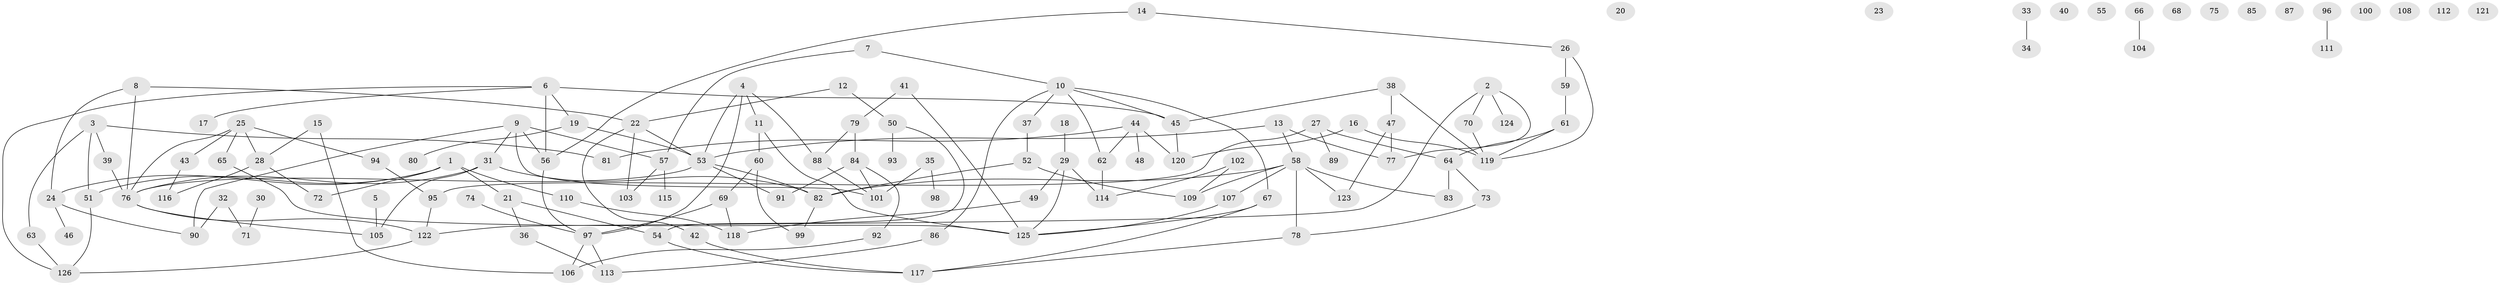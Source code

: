 // Generated by graph-tools (version 1.1) at 2025/25/03/09/25 03:25:12]
// undirected, 126 vertices, 161 edges
graph export_dot {
graph [start="1"]
  node [color=gray90,style=filled];
  1;
  2;
  3;
  4;
  5;
  6;
  7;
  8;
  9;
  10;
  11;
  12;
  13;
  14;
  15;
  16;
  17;
  18;
  19;
  20;
  21;
  22;
  23;
  24;
  25;
  26;
  27;
  28;
  29;
  30;
  31;
  32;
  33;
  34;
  35;
  36;
  37;
  38;
  39;
  40;
  41;
  42;
  43;
  44;
  45;
  46;
  47;
  48;
  49;
  50;
  51;
  52;
  53;
  54;
  55;
  56;
  57;
  58;
  59;
  60;
  61;
  62;
  63;
  64;
  65;
  66;
  67;
  68;
  69;
  70;
  71;
  72;
  73;
  74;
  75;
  76;
  77;
  78;
  79;
  80;
  81;
  82;
  83;
  84;
  85;
  86;
  87;
  88;
  89;
  90;
  91;
  92;
  93;
  94;
  95;
  96;
  97;
  98;
  99;
  100;
  101;
  102;
  103;
  104;
  105;
  106;
  107;
  108;
  109;
  110;
  111;
  112;
  113;
  114;
  115;
  116;
  117;
  118;
  119;
  120;
  121;
  122;
  123;
  124;
  125;
  126;
  1 -- 21;
  1 -- 24;
  1 -- 51;
  1 -- 72;
  1 -- 110;
  2 -- 70;
  2 -- 77;
  2 -- 122;
  2 -- 124;
  3 -- 39;
  3 -- 51;
  3 -- 63;
  3 -- 81;
  4 -- 11;
  4 -- 53;
  4 -- 88;
  4 -- 97;
  5 -- 105;
  6 -- 17;
  6 -- 19;
  6 -- 45;
  6 -- 56;
  6 -- 126;
  7 -- 10;
  7 -- 57;
  8 -- 22;
  8 -- 24;
  8 -- 76;
  9 -- 31;
  9 -- 56;
  9 -- 57;
  9 -- 90;
  9 -- 101;
  10 -- 37;
  10 -- 45;
  10 -- 62;
  10 -- 67;
  10 -- 86;
  11 -- 60;
  11 -- 125;
  12 -- 22;
  12 -- 50;
  13 -- 53;
  13 -- 58;
  13 -- 77;
  14 -- 26;
  14 -- 56;
  15 -- 28;
  15 -- 106;
  16 -- 119;
  16 -- 120;
  18 -- 29;
  19 -- 53;
  19 -- 80;
  21 -- 36;
  21 -- 54;
  22 -- 42;
  22 -- 53;
  22 -- 103;
  24 -- 46;
  24 -- 90;
  25 -- 28;
  25 -- 43;
  25 -- 65;
  25 -- 76;
  25 -- 94;
  26 -- 59;
  26 -- 119;
  27 -- 64;
  27 -- 89;
  27 -- 95;
  28 -- 72;
  28 -- 116;
  29 -- 49;
  29 -- 114;
  29 -- 125;
  30 -- 71;
  31 -- 76;
  31 -- 82;
  31 -- 105;
  32 -- 71;
  32 -- 90;
  33 -- 34;
  35 -- 98;
  35 -- 101;
  36 -- 113;
  37 -- 52;
  38 -- 45;
  38 -- 47;
  38 -- 119;
  39 -- 76;
  41 -- 79;
  41 -- 125;
  42 -- 117;
  43 -- 116;
  44 -- 48;
  44 -- 62;
  44 -- 81;
  44 -- 120;
  45 -- 120;
  47 -- 77;
  47 -- 123;
  49 -- 118;
  50 -- 54;
  50 -- 93;
  51 -- 126;
  52 -- 82;
  52 -- 109;
  53 -- 76;
  53 -- 82;
  53 -- 91;
  54 -- 117;
  56 -- 97;
  57 -- 103;
  57 -- 115;
  58 -- 78;
  58 -- 82;
  58 -- 83;
  58 -- 107;
  58 -- 109;
  58 -- 123;
  59 -- 61;
  60 -- 69;
  60 -- 99;
  61 -- 64;
  61 -- 119;
  62 -- 114;
  63 -- 126;
  64 -- 73;
  64 -- 83;
  65 -- 125;
  66 -- 104;
  67 -- 117;
  67 -- 125;
  69 -- 97;
  69 -- 118;
  70 -- 119;
  73 -- 78;
  74 -- 97;
  76 -- 105;
  76 -- 122;
  78 -- 117;
  79 -- 84;
  79 -- 88;
  82 -- 99;
  84 -- 91;
  84 -- 92;
  84 -- 101;
  86 -- 113;
  88 -- 101;
  92 -- 106;
  94 -- 95;
  95 -- 122;
  96 -- 111;
  97 -- 106;
  97 -- 113;
  102 -- 109;
  102 -- 114;
  107 -- 125;
  110 -- 118;
  122 -- 126;
}
